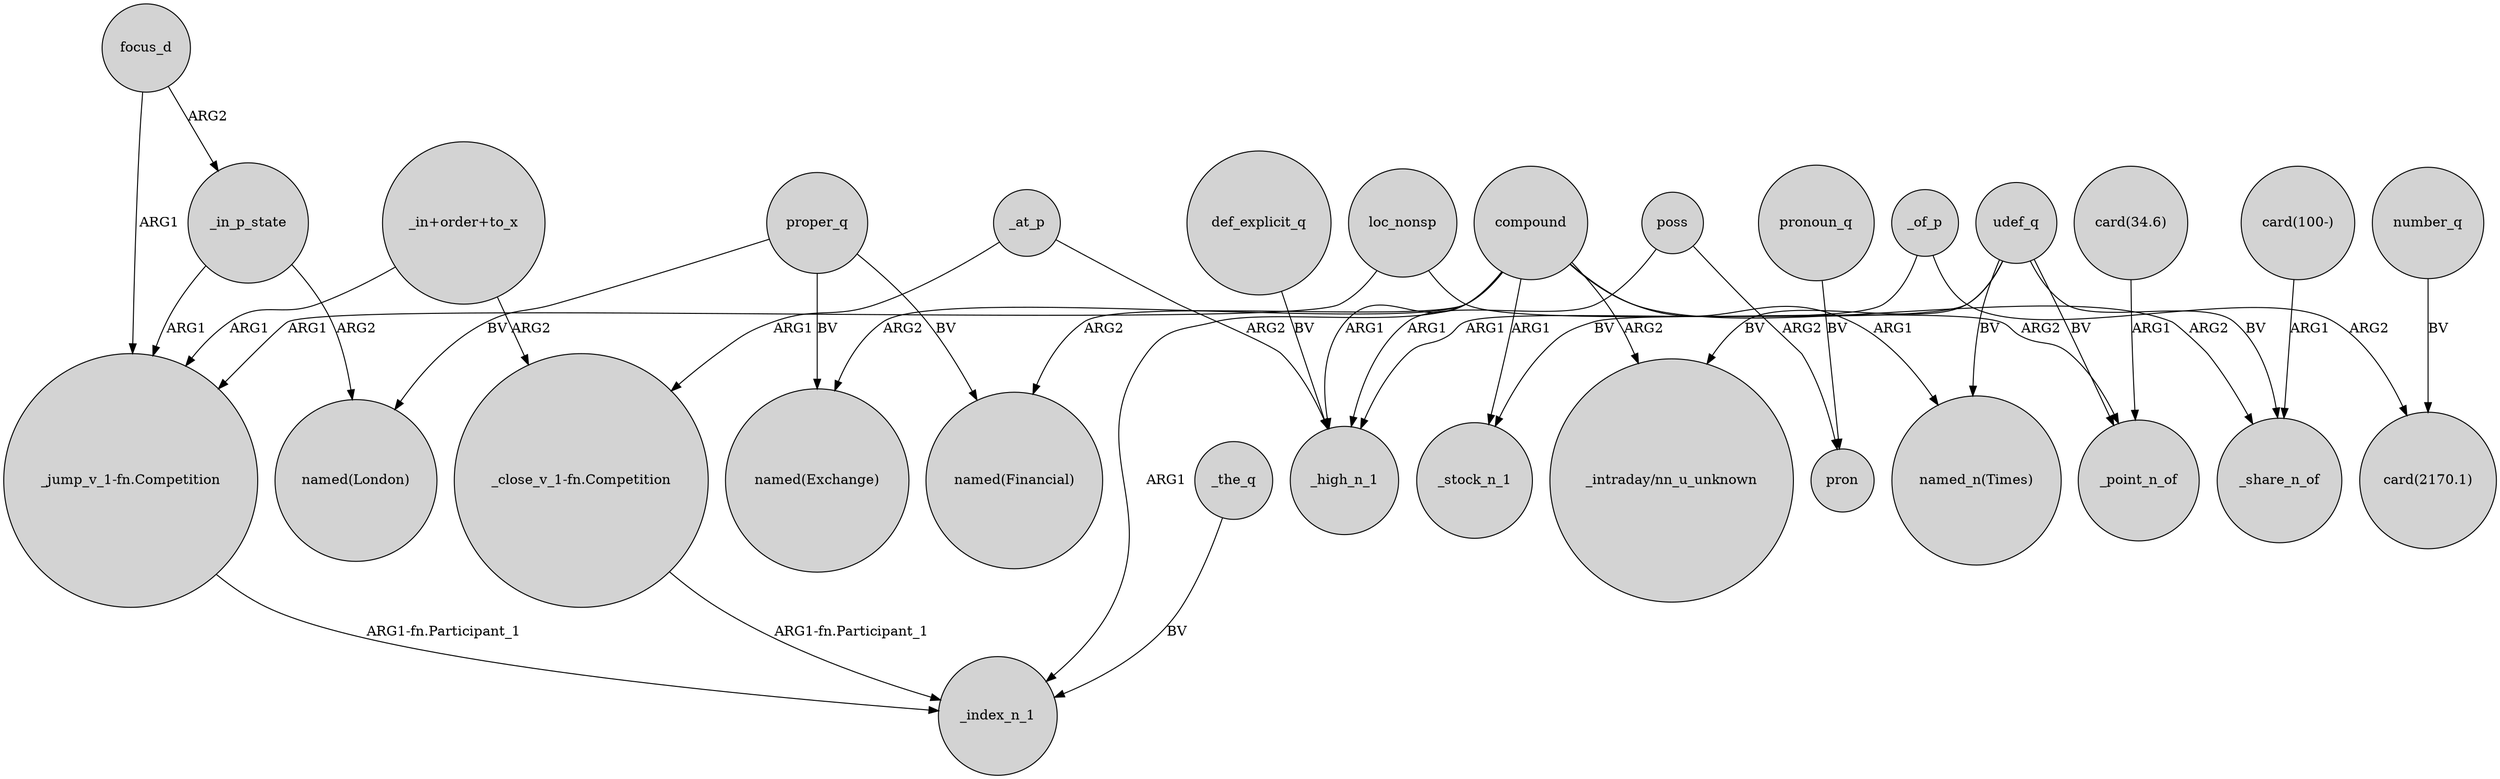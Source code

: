 digraph {
	node [shape=circle style=filled]
	compound -> "named(Exchange)" [label=ARG2]
	compound -> "named_n(Times)" [label=ARG1]
	compound -> "_intraday/nn_u_unknown" [label=ARG2]
	loc_nonsp -> "_jump_v_1-fn.Competition" [label=ARG1]
	focus_d -> _in_p_state [label=ARG2]
	udef_q -> "_intraday/nn_u_unknown" [label=BV]
	_at_p -> "_close_v_1-fn.Competition" [label=ARG1]
	focus_d -> "_jump_v_1-fn.Competition" [label=ARG1]
	poss -> _high_n_1 [label=ARG1]
	"card(100-)" -> _share_n_of [label=ARG1]
	_of_p -> "card(2170.1)" [label=ARG2]
	compound -> "named(Financial)" [label=ARG2]
	_the_q -> _index_n_1 [label=BV]
	proper_q -> "named(Exchange)" [label=BV]
	compound -> _high_n_1 [label=ARG1]
	compound -> _stock_n_1 [label=ARG1]
	_in_p_state -> "named(London)" [label=ARG2]
	loc_nonsp -> _point_n_of [label=ARG2]
	pronoun_q -> pron [label=BV]
	poss -> pron [label=ARG2]
	udef_q -> _stock_n_1 [label=BV]
	def_explicit_q -> _high_n_1 [label=BV]
	udef_q -> _share_n_of [label=BV]
	_in_p_state -> "_jump_v_1-fn.Competition" [label=ARG1]
	_of_p -> _high_n_1 [label=ARG1]
	"_jump_v_1-fn.Competition" -> _index_n_1 [label="ARG1-fn.Participant_1"]
	udef_q -> "named_n(Times)" [label=BV]
	proper_q -> "named(Financial)" [label=BV]
	"card(34.6)" -> _point_n_of [label=ARG1]
	"_close_v_1-fn.Competition" -> _index_n_1 [label="ARG1-fn.Participant_1"]
	compound -> _share_n_of [label=ARG2]
	compound -> _index_n_1 [label=ARG1]
	"_in+order+to_x" -> "_close_v_1-fn.Competition" [label=ARG2]
	"_in+order+to_x" -> "_jump_v_1-fn.Competition" [label=ARG1]
	proper_q -> "named(London)" [label=BV]
	number_q -> "card(2170.1)" [label=BV]
	udef_q -> _point_n_of [label=BV]
	_at_p -> _high_n_1 [label=ARG2]
}
